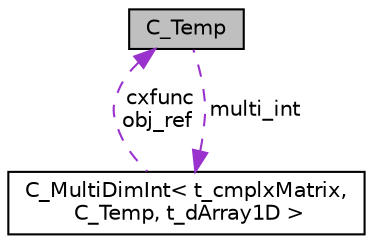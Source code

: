 digraph "C_Temp"
{
  edge [fontname="Helvetica",fontsize="10",labelfontname="Helvetica",labelfontsize="10"];
  node [fontname="Helvetica",fontsize="10",shape=record];
  Node1 [label="C_Temp",height=0.2,width=0.4,color="black", fillcolor="grey75", style="filled" fontcolor="black"];
  Node2 -> Node1 [dir="back",color="darkorchid3",fontsize="10",style="dashed",label=" multi_int" ,fontname="Helvetica"];
  Node2 [label="C_MultiDimInt\< t_cmplxMatrix,\l C_Temp, t_dArray1D \>",height=0.2,width=0.4,color="black", fillcolor="white", style="filled",URL="$class_c___multi_dim_int.html"];
  Node1 -> Node2 [dir="back",color="darkorchid3",fontsize="10",style="dashed",label=" cxfunc\nobj_ref" ,fontname="Helvetica"];
}
